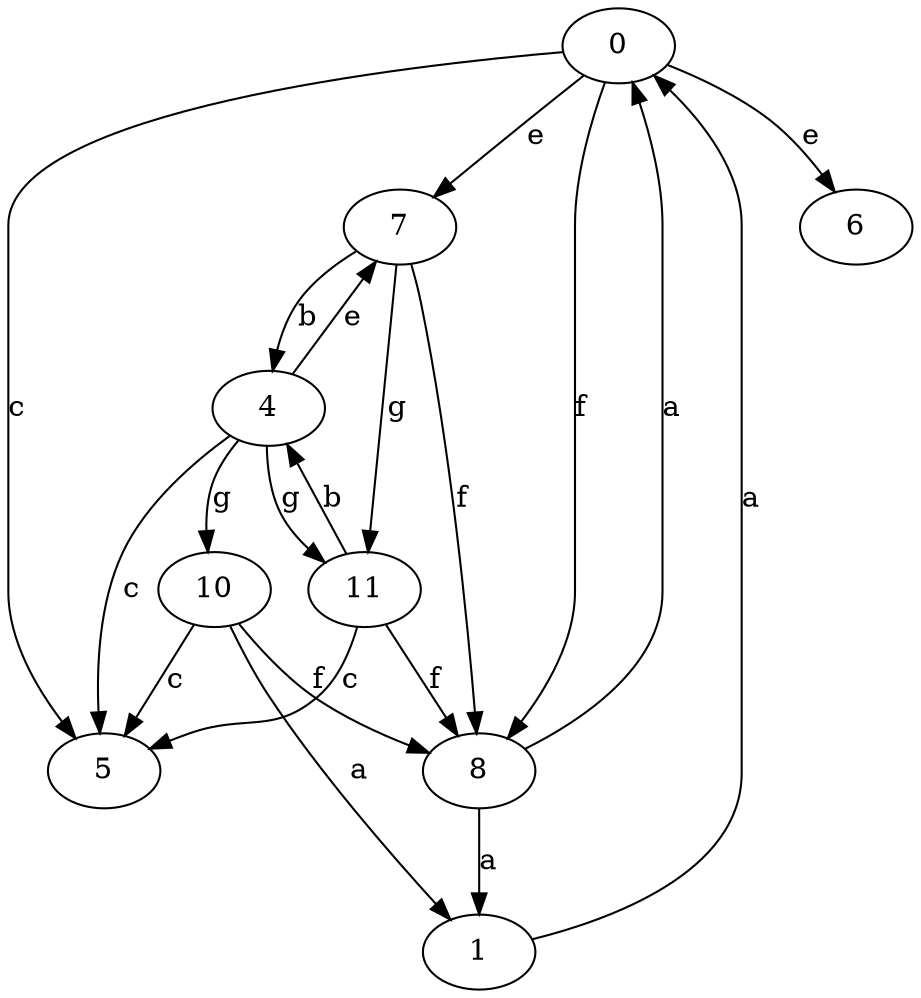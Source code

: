 strict digraph  {
0;
1;
4;
5;
6;
7;
8;
10;
11;
0 -> 5  [label=c];
0 -> 6  [label=e];
0 -> 7  [label=e];
0 -> 8  [label=f];
1 -> 0  [label=a];
4 -> 5  [label=c];
4 -> 7  [label=e];
4 -> 10  [label=g];
4 -> 11  [label=g];
7 -> 4  [label=b];
7 -> 8  [label=f];
7 -> 11  [label=g];
8 -> 0  [label=a];
8 -> 1  [label=a];
10 -> 1  [label=a];
10 -> 5  [label=c];
10 -> 8  [label=f];
11 -> 4  [label=b];
11 -> 5  [label=c];
11 -> 8  [label=f];
}
